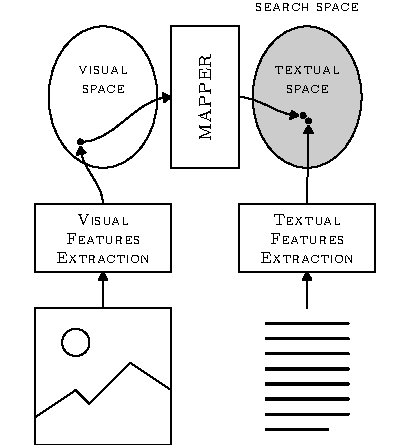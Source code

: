unitsize(.8cm);
// texpreamble("\renewcommand{\rmdefault}{\sfdefault}");

path[] pic() {
    path p = (0, .2) -- (0, 0) -- (1, 0) -- (1, .4) --
             (.7, .6) -- (.4, .3) -- (.3, .4) -- (0, .2) --
             (0, 1) -- (1, 1) -- (1, .4);
    path c = circle((.3, .75), .1);
    return new path[] {p, c};
}

path[] text() {
    int nrows = 8;
    real margin = .2;
    path r = (margin, 0) -- (1 - margin, 0);
    path[] rows = new path[] {};
    for (int i = 0; i < nrows; ++i) {
        real disp = 1. / (nrows + 1);
        path row = r;
        if (i == 0)
            row = (margin, 0) -- (.85 - margin, 0);
        row = shift(0, (i+1) * disp) * row;
        rows.push(row);
    }
    
    return rows;
}

real w = 3, wgap = 1.5, ww = w + wgap;
real h = 1.5, hgap = .8;

// IMG
path[] img = scale(w) * pic();
draw(img);
path a = (w/2, w) -- (w/2, w + hgap);
draw(a, arrow=ArcArrow);
pair cnnStart = (0, w + hgap), cnnEnd = cnnStart + (w, h);
path cnn = box(cnnStart, cnnEnd);
draw(cnn);
label(minipage("\sc \scriptsize \centering Visual\\Features\\Extraction"), (cnnStart + cnnEnd) / 2);

// VISUAL SPACE
real space_r = w / 2.5, space_s = 1.3;
pair spaceStart = (w/2, cnnEnd.y + hgap);
pair spaceEnd = spaceStart + (0, 2*space_r*space_s);
pair spaceCenter = spaceStart + (0, space_r * space_s);
path space = shift(spaceCenter) * scale(1, space_s) * circle((0,0), space_r);
draw(space);
pair v = spaceCenter + (unitrand()-1, unitrand()-1);
dot(v);

path a = (w/2, cnnEnd.y){N} .. {N}(v - (0, 0.1));
draw(a, arrow=ArcArrow);


label(minipage("\centering \sc \scriptsize visual\\space"), spaceCenter + (0, hgap/2));

// TEXT
path[] txt = shift(w+wgap) * scale(w) * text();
draw(txt, linewidth(1.2));
path a = (ww + w/2, w) -- (ww + w/2, w+hgap);
draw(a, arrow=ArcArrow);
pair rnnStart = (ww, w+hgap), rnnEnd = rnnStart + (w,h);
path rnn = box(rnnStart, rnnEnd);
draw(rnn);
label(minipage("\sc \scriptsize \centering Textual\\Features\\Extraction"), (rnnStart + rnnEnd) / 2);

// TEXTUAL SPACE
pair spaceStart = (ww + w/2, rnnEnd.y + hgap);
pair spaceEnd = spaceStart + (0, 2*space_r*space_s);
// real space_r = w / 2, space_s = .7;
pair spaceCenter = spaceStart + (0, space_r * space_s);
path space = shift(spaceCenter) * scale(1, space_s) * circle((0,0), space_r);
fill(space, gray(.8));
draw(space);

pair t = spaceCenter + (unitrand() - 1, unitrand() - 1);
pair t2 = t + (0.12, -0.12);
dot(t);
dot(t2);

path a = (ww + w/2, rnnEnd.y){N} .. {N}(t2 - (0, 0.1));
draw(a, arrow=ArcArrow);


label(minipage("\centering \sc \scriptsize search space"), spaceEnd + (0, hgap/2));
label(minipage("\centering \sc \scriptsize textual\\space"), spaceCenter + (0, hgap/2));

// MAPPER
pair mS = (w + wgap/2 - h/2, spaceStart.y);
pair mE = mS + (h, 2*space_r*space_s);
path mapper = box(mS, mE);
draw(mapper);
label(rotate(90) * Label("\sc mapper"), (mS + mE) / 2);

pair mV = (mS.x, (mS.y + mE.y) / 2);
pair mT = (mE.x, (mS.y + mE.y) / 2);

// pair t2 = t + 2*(unitrand() - 1);
// dot(t2);

draw(v{E} .. {E}mV, arrow=ArcArrow);
draw(mT{E} .. {E}(t - (0.1, 0)), arrow=ArcArrow);


